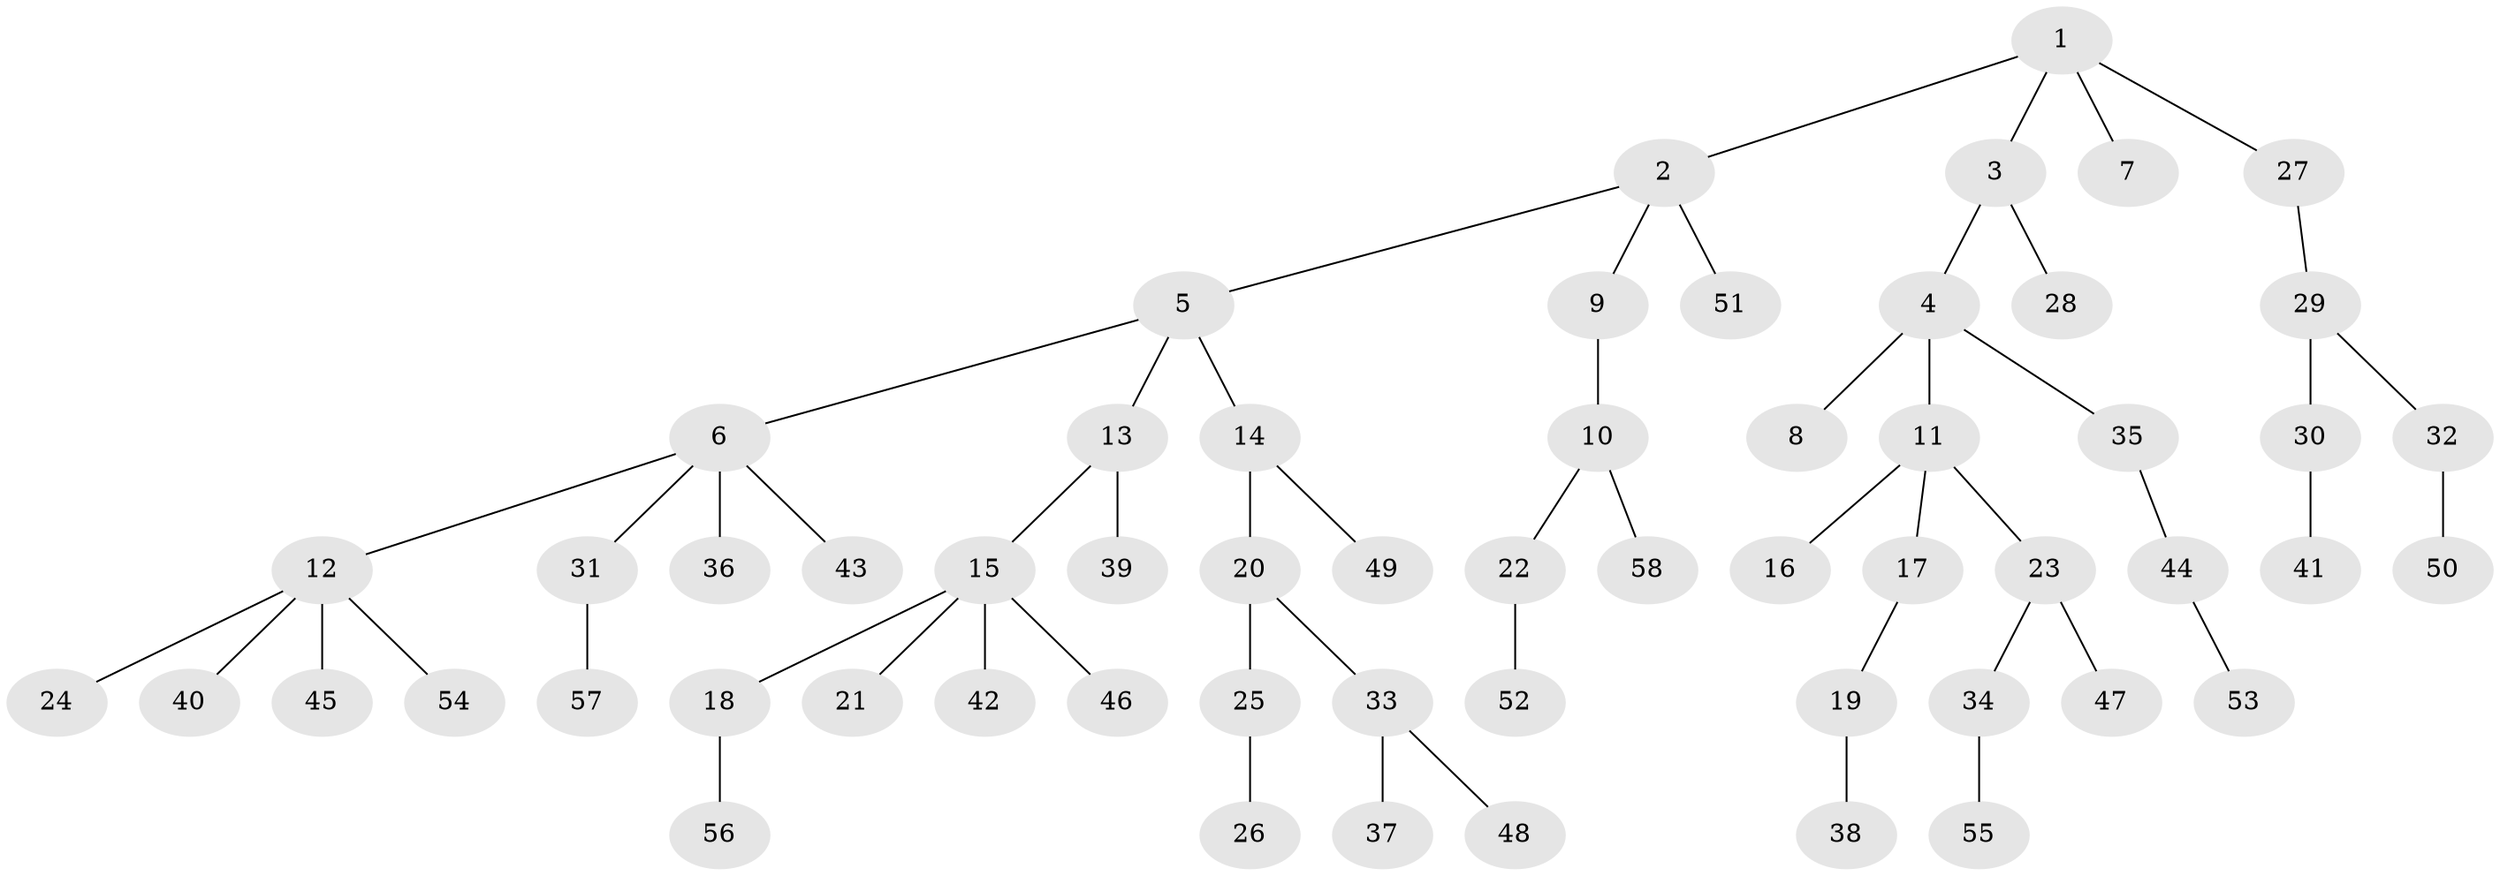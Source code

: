 // Generated by graph-tools (version 1.1) at 2025/15/03/09/25 04:15:24]
// undirected, 58 vertices, 57 edges
graph export_dot {
graph [start="1"]
  node [color=gray90,style=filled];
  1;
  2;
  3;
  4;
  5;
  6;
  7;
  8;
  9;
  10;
  11;
  12;
  13;
  14;
  15;
  16;
  17;
  18;
  19;
  20;
  21;
  22;
  23;
  24;
  25;
  26;
  27;
  28;
  29;
  30;
  31;
  32;
  33;
  34;
  35;
  36;
  37;
  38;
  39;
  40;
  41;
  42;
  43;
  44;
  45;
  46;
  47;
  48;
  49;
  50;
  51;
  52;
  53;
  54;
  55;
  56;
  57;
  58;
  1 -- 2;
  1 -- 3;
  1 -- 7;
  1 -- 27;
  2 -- 5;
  2 -- 9;
  2 -- 51;
  3 -- 4;
  3 -- 28;
  4 -- 8;
  4 -- 11;
  4 -- 35;
  5 -- 6;
  5 -- 13;
  5 -- 14;
  6 -- 12;
  6 -- 31;
  6 -- 36;
  6 -- 43;
  9 -- 10;
  10 -- 22;
  10 -- 58;
  11 -- 16;
  11 -- 17;
  11 -- 23;
  12 -- 24;
  12 -- 40;
  12 -- 45;
  12 -- 54;
  13 -- 15;
  13 -- 39;
  14 -- 20;
  14 -- 49;
  15 -- 18;
  15 -- 21;
  15 -- 42;
  15 -- 46;
  17 -- 19;
  18 -- 56;
  19 -- 38;
  20 -- 25;
  20 -- 33;
  22 -- 52;
  23 -- 34;
  23 -- 47;
  25 -- 26;
  27 -- 29;
  29 -- 30;
  29 -- 32;
  30 -- 41;
  31 -- 57;
  32 -- 50;
  33 -- 37;
  33 -- 48;
  34 -- 55;
  35 -- 44;
  44 -- 53;
}
